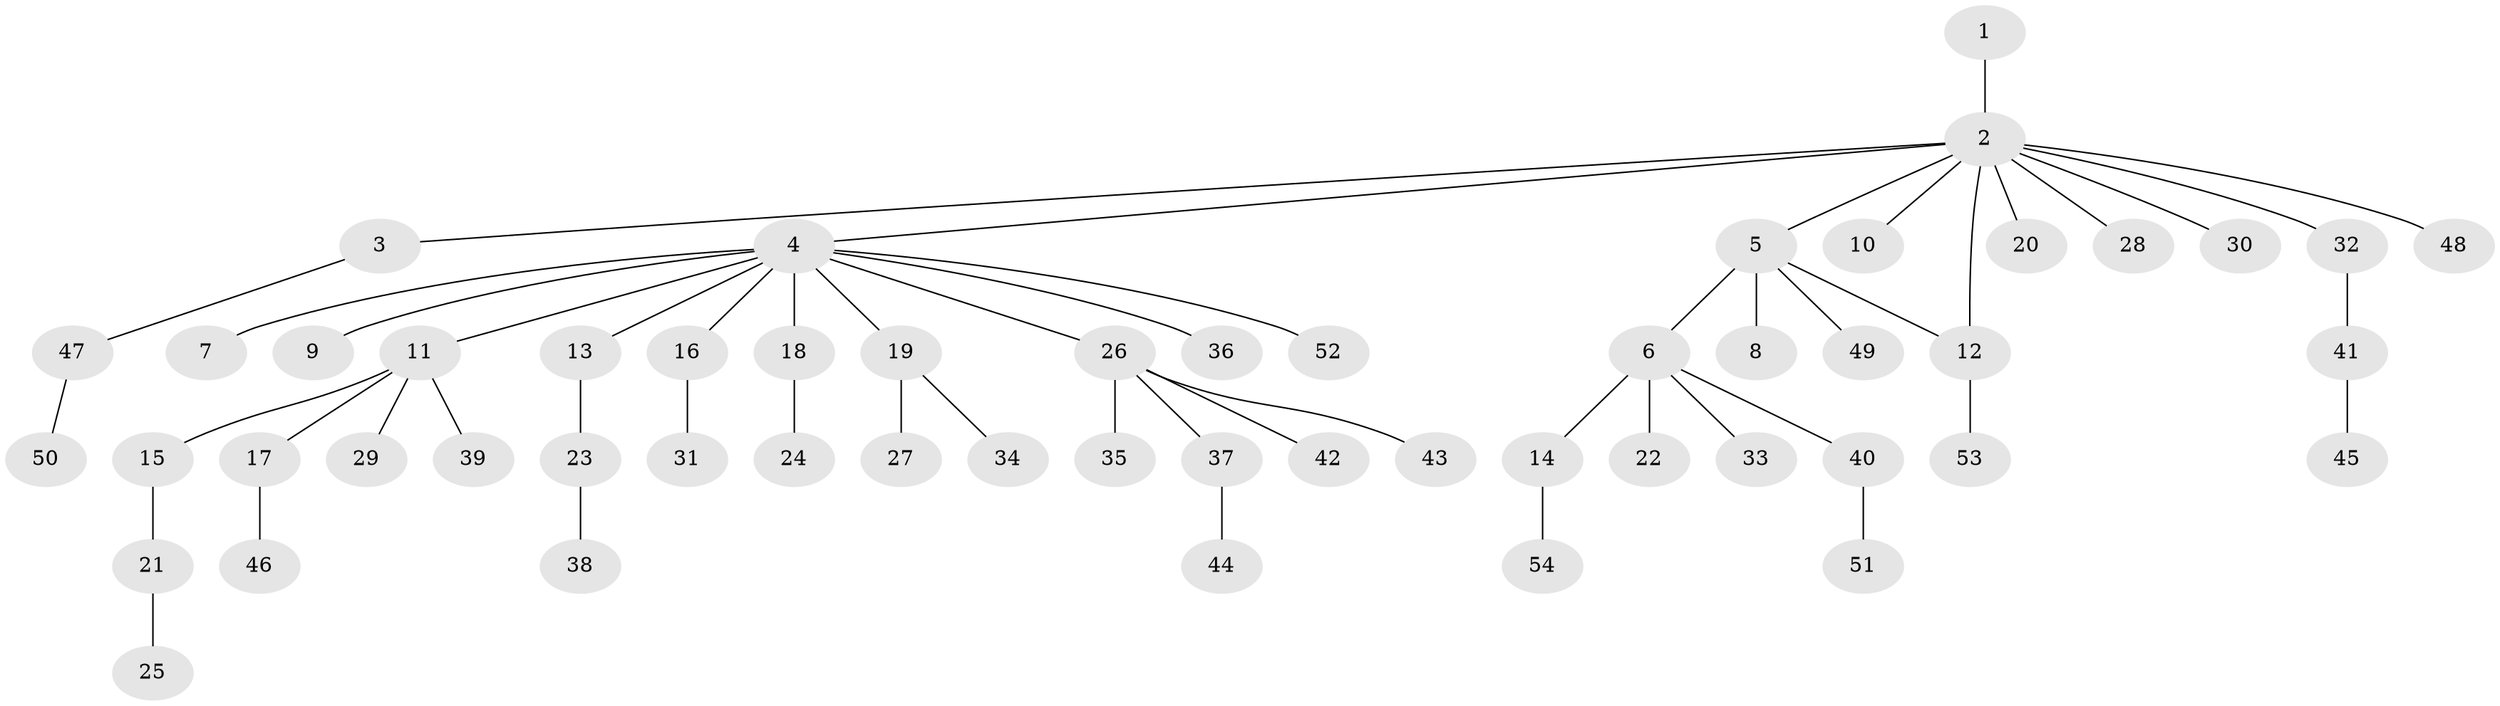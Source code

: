 // original degree distribution, {1: 0.6355140186915887, 21: 0.009345794392523364, 3: 0.07476635514018691, 12: 0.009345794392523364, 6: 0.018691588785046728, 7: 0.018691588785046728, 2: 0.17757009345794392, 4: 0.04672897196261682, 5: 0.009345794392523364}
// Generated by graph-tools (version 1.1) at 2025/35/03/09/25 02:35:45]
// undirected, 54 vertices, 54 edges
graph export_dot {
graph [start="1"]
  node [color=gray90,style=filled];
  1;
  2;
  3;
  4;
  5;
  6;
  7;
  8;
  9;
  10;
  11;
  12;
  13;
  14;
  15;
  16;
  17;
  18;
  19;
  20;
  21;
  22;
  23;
  24;
  25;
  26;
  27;
  28;
  29;
  30;
  31;
  32;
  33;
  34;
  35;
  36;
  37;
  38;
  39;
  40;
  41;
  42;
  43;
  44;
  45;
  46;
  47;
  48;
  49;
  50;
  51;
  52;
  53;
  54;
  1 -- 2 [weight=10.0];
  2 -- 3 [weight=1.0];
  2 -- 4 [weight=1.0];
  2 -- 5 [weight=1.0];
  2 -- 10 [weight=1.0];
  2 -- 12 [weight=1.0];
  2 -- 20 [weight=1.0];
  2 -- 28 [weight=1.0];
  2 -- 30 [weight=1.0];
  2 -- 32 [weight=1.0];
  2 -- 48 [weight=1.0];
  3 -- 47 [weight=1.0];
  4 -- 7 [weight=1.0];
  4 -- 9 [weight=1.0];
  4 -- 11 [weight=1.0];
  4 -- 13 [weight=1.0];
  4 -- 16 [weight=1.0];
  4 -- 18 [weight=1.0];
  4 -- 19 [weight=1.0];
  4 -- 26 [weight=1.0];
  4 -- 36 [weight=1.0];
  4 -- 52 [weight=1.0];
  5 -- 6 [weight=1.0];
  5 -- 8 [weight=1.0];
  5 -- 12 [weight=1.0];
  5 -- 49 [weight=1.0];
  6 -- 14 [weight=1.0];
  6 -- 22 [weight=2.0];
  6 -- 33 [weight=1.0];
  6 -- 40 [weight=1.0];
  11 -- 15 [weight=1.0];
  11 -- 17 [weight=1.0];
  11 -- 29 [weight=2.0];
  11 -- 39 [weight=1.0];
  12 -- 53 [weight=1.0];
  13 -- 23 [weight=2.0];
  14 -- 54 [weight=1.0];
  15 -- 21 [weight=1.0];
  16 -- 31 [weight=4.0];
  17 -- 46 [weight=1.0];
  18 -- 24 [weight=2.0];
  19 -- 27 [weight=1.0];
  19 -- 34 [weight=1.0];
  21 -- 25 [weight=2.0];
  23 -- 38 [weight=1.0];
  26 -- 35 [weight=1.0];
  26 -- 37 [weight=1.0];
  26 -- 42 [weight=1.0];
  26 -- 43 [weight=1.0];
  32 -- 41 [weight=1.0];
  37 -- 44 [weight=1.0];
  40 -- 51 [weight=1.0];
  41 -- 45 [weight=1.0];
  47 -- 50 [weight=1.0];
}
